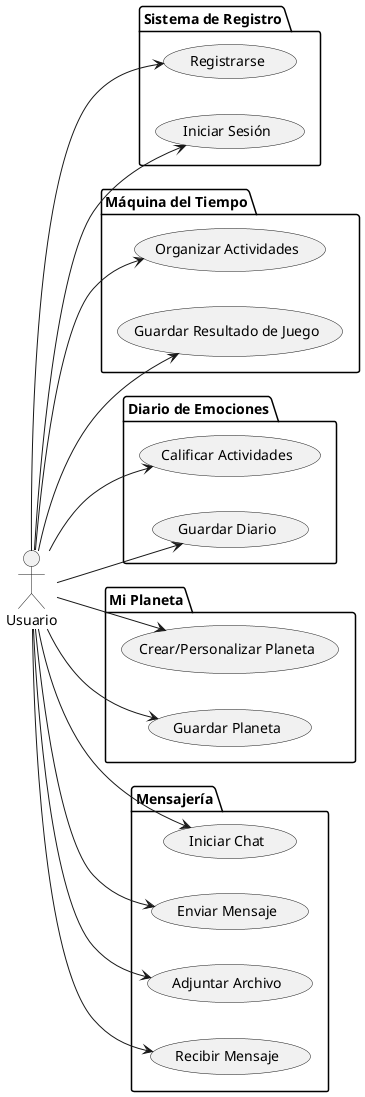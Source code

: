 @startuml
left to right direction

actor "Usuario" as User

package "Sistema de Registro" {
  usecase "Registrarse" as UC_Register
  usecase "Iniciar Sesión" as UC_Login
}

package "Máquina del Tiempo" {
  usecase "Organizar Actividades" as UC_TimeMachineOrganize
  usecase "Guardar Resultado de Juego" as UC_TimeMachineSave
}

package "Diario de Emociones" {
  usecase "Calificar Actividades" as UC_RateActivities
  usecase "Guardar Diario" as UC_SaveDiary
}

package "Mi Planeta" {
  usecase "Crear/Personalizar Planeta" as UC_CustomizePlanet
  usecase "Guardar Planeta" as UC_SavePlanet
}

package "Mensajería" {
  usecase "Iniciar Chat" as UC_StartChat
  usecase "Enviar Mensaje" as UC_SendMessage
  usecase "Adjuntar Archivo" as UC_AttachFile
  usecase "Recibir Mensaje" as UC_ReceiveMessage
}

' Relaciones de interacción del Usuario
User --> UC_Register
User --> UC_Login

User --> UC_TimeMachineOrganize
User --> UC_TimeMachineSave

User --> UC_RateActivities
User --> UC_SaveDiary

User --> UC_CustomizePlanet
User --> UC_SavePlanet

User --> UC_StartChat
User --> UC_SendMessage
User --> UC_AttachFile
User --> UC_ReceiveMessage

@enduml
